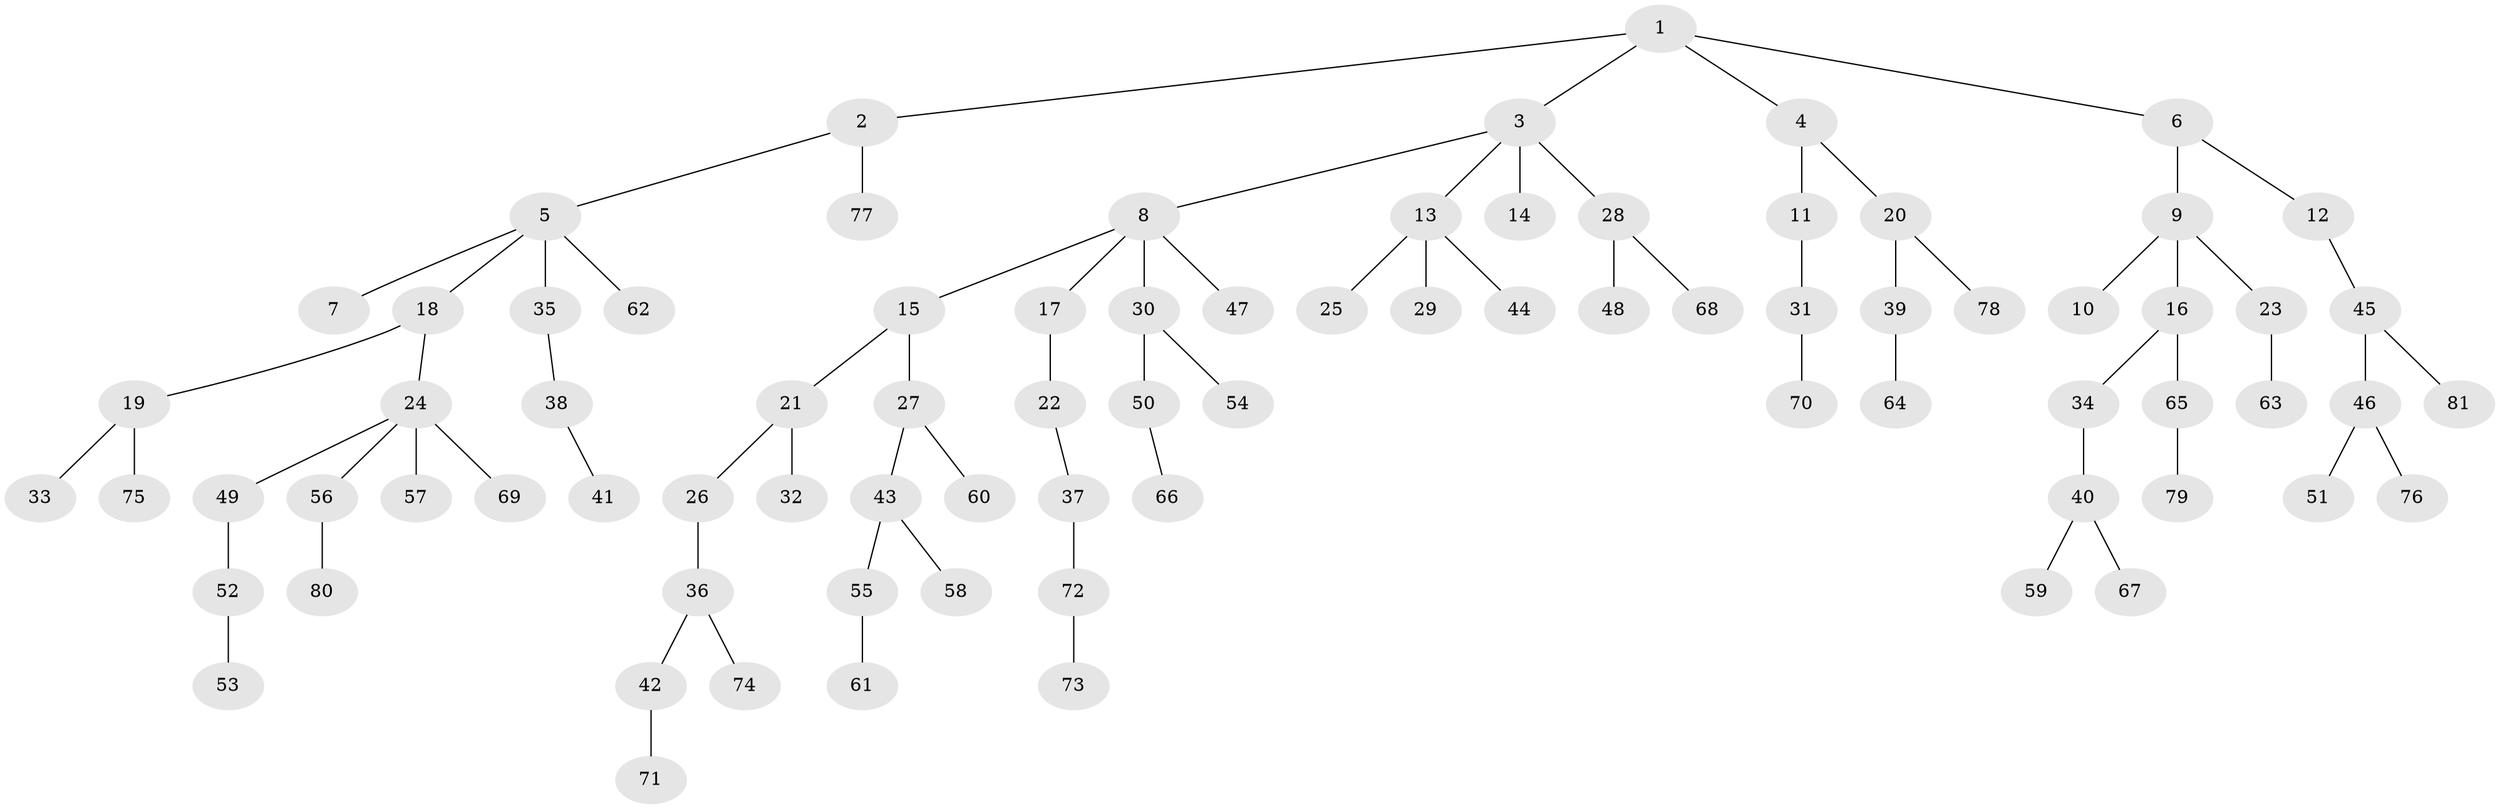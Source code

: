// coarse degree distribution, {4: 0.10204081632653061, 3: 0.14285714285714285, 2: 0.3673469387755102, 1: 0.3877551020408163}
// Generated by graph-tools (version 1.1) at 2025/37/03/04/25 23:37:15]
// undirected, 81 vertices, 80 edges
graph export_dot {
  node [color=gray90,style=filled];
  1;
  2;
  3;
  4;
  5;
  6;
  7;
  8;
  9;
  10;
  11;
  12;
  13;
  14;
  15;
  16;
  17;
  18;
  19;
  20;
  21;
  22;
  23;
  24;
  25;
  26;
  27;
  28;
  29;
  30;
  31;
  32;
  33;
  34;
  35;
  36;
  37;
  38;
  39;
  40;
  41;
  42;
  43;
  44;
  45;
  46;
  47;
  48;
  49;
  50;
  51;
  52;
  53;
  54;
  55;
  56;
  57;
  58;
  59;
  60;
  61;
  62;
  63;
  64;
  65;
  66;
  67;
  68;
  69;
  70;
  71;
  72;
  73;
  74;
  75;
  76;
  77;
  78;
  79;
  80;
  81;
  1 -- 2;
  1 -- 3;
  1 -- 4;
  1 -- 6;
  2 -- 5;
  2 -- 77;
  3 -- 8;
  3 -- 13;
  3 -- 14;
  3 -- 28;
  4 -- 11;
  4 -- 20;
  5 -- 7;
  5 -- 18;
  5 -- 35;
  5 -- 62;
  6 -- 9;
  6 -- 12;
  8 -- 15;
  8 -- 17;
  8 -- 30;
  8 -- 47;
  9 -- 10;
  9 -- 16;
  9 -- 23;
  11 -- 31;
  12 -- 45;
  13 -- 25;
  13 -- 29;
  13 -- 44;
  15 -- 21;
  15 -- 27;
  16 -- 34;
  16 -- 65;
  17 -- 22;
  18 -- 19;
  18 -- 24;
  19 -- 33;
  19 -- 75;
  20 -- 39;
  20 -- 78;
  21 -- 26;
  21 -- 32;
  22 -- 37;
  23 -- 63;
  24 -- 49;
  24 -- 56;
  24 -- 57;
  24 -- 69;
  26 -- 36;
  27 -- 43;
  27 -- 60;
  28 -- 48;
  28 -- 68;
  30 -- 50;
  30 -- 54;
  31 -- 70;
  34 -- 40;
  35 -- 38;
  36 -- 42;
  36 -- 74;
  37 -- 72;
  38 -- 41;
  39 -- 64;
  40 -- 59;
  40 -- 67;
  42 -- 71;
  43 -- 55;
  43 -- 58;
  45 -- 46;
  45 -- 81;
  46 -- 51;
  46 -- 76;
  49 -- 52;
  50 -- 66;
  52 -- 53;
  55 -- 61;
  56 -- 80;
  65 -- 79;
  72 -- 73;
}
